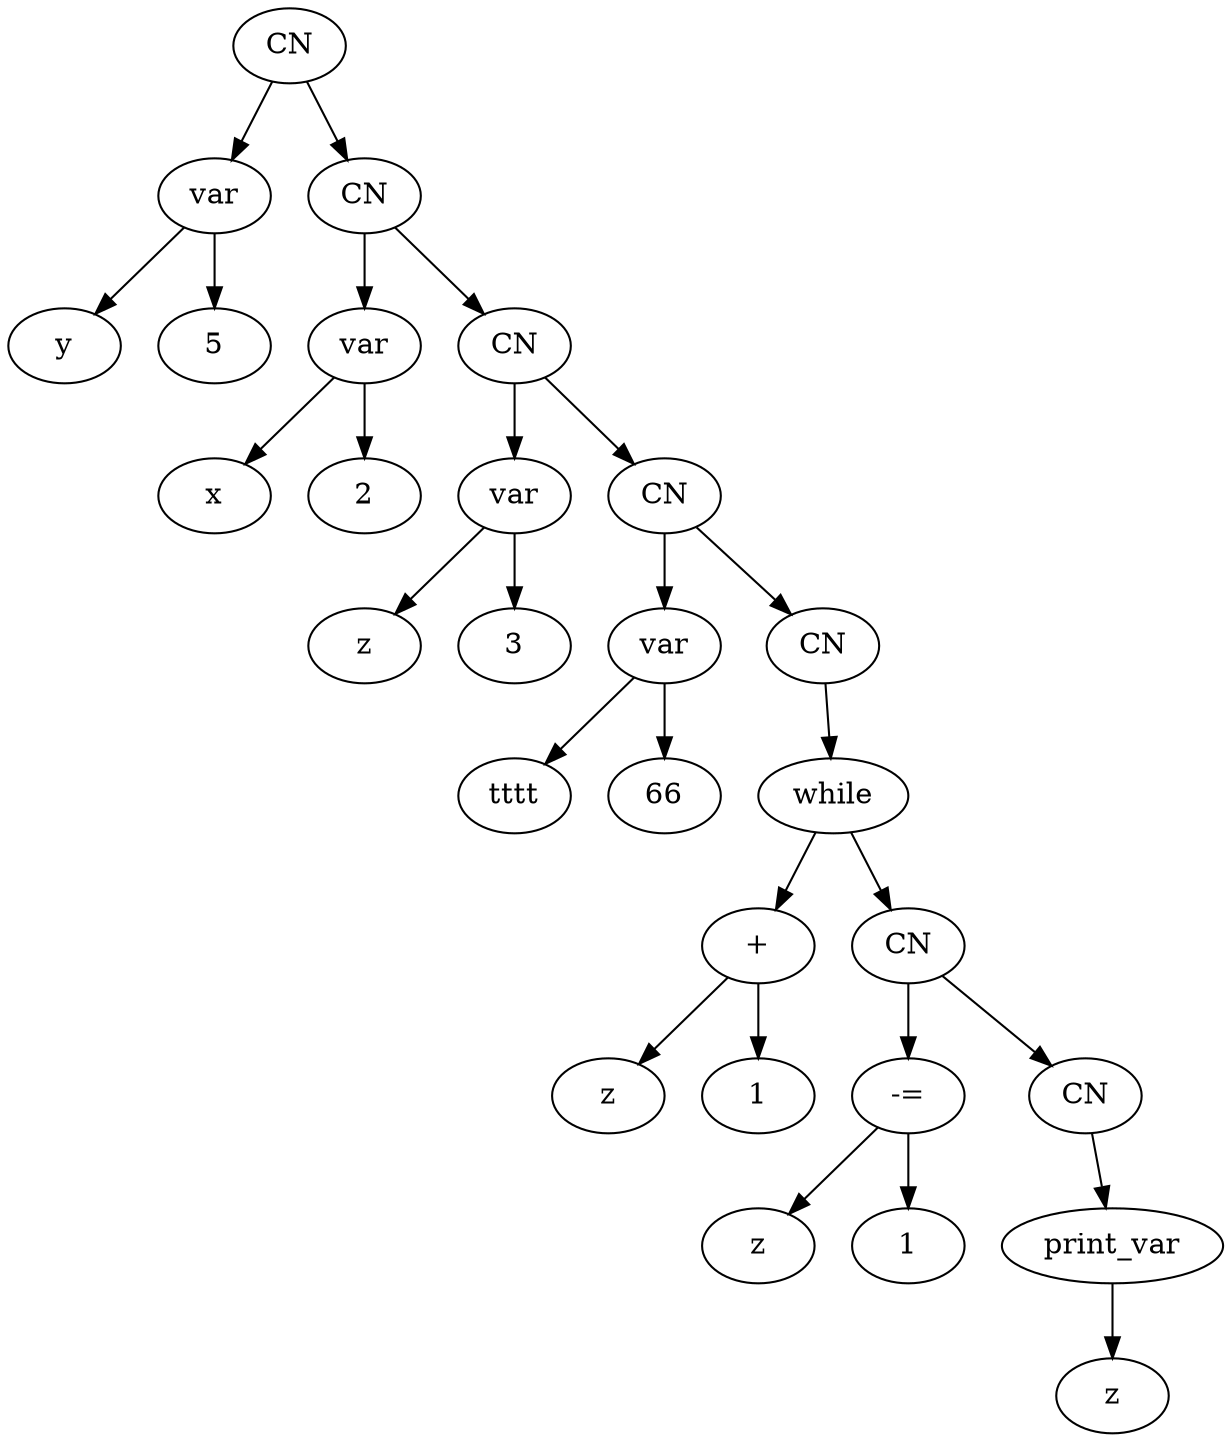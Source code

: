 digraph {
	node0x555984915d20[label="CN"]
	node0x5559849157b0[label="var"]
	node0x555984915d20 -> node0x5559849157b0
	node0x5559849157b0[label="var"]
	node0x555984915690[label="y"]
	node0x5559849157b0 -> node0x555984915690
	node0x5559849157b0[label="var"]
	node0x555984915780[label="5"]
	node0x5559849157b0 -> node0x555984915780
	node0x555984915d20[label="CN"]
	node0x555984915cf0[label="CN"]
	node0x555984915d20 -> node0x555984915cf0
	node0x555984915cf0[label="CN"]
	node0x555984915860[label="var"]
	node0x555984915cf0 -> node0x555984915860
	node0x555984915860[label="var"]
	node0x5559849157e0[label="x"]
	node0x555984915860 -> node0x5559849157e0
	node0x555984915860[label="var"]
	node0x555984915830[label="2"]
	node0x555984915860 -> node0x555984915830
	node0x555984915cf0[label="CN"]
	node0x555984915cc0[label="CN"]
	node0x555984915cf0 -> node0x555984915cc0
	node0x555984915cc0[label="CN"]
	node0x555984915910[label="var"]
	node0x555984915cc0 -> node0x555984915910
	node0x555984915910[label="var"]
	node0x555984915890[label="z"]
	node0x555984915910 -> node0x555984915890
	node0x555984915910[label="var"]
	node0x5559849158e0[label="3"]
	node0x555984915910 -> node0x5559849158e0
	node0x555984915cc0[label="CN"]
	node0x555984915c90[label="CN"]
	node0x555984915cc0 -> node0x555984915c90
	node0x555984915c90[label="CN"]
	node0x5559849159c0[label="var"]
	node0x555984915c90 -> node0x5559849159c0
	node0x5559849159c0[label="var"]
	node0x555984915940[label="tttt"]
	node0x5559849159c0 -> node0x555984915940
	node0x5559849159c0[label="var"]
	node0x555984915990[label="66"]
	node0x5559849159c0 -> node0x555984915990
	node0x555984915c90[label="CN"]
	node0x555984915c60[label="CN"]
	node0x555984915c90 -> node0x555984915c60
	node0x555984915c60[label="CN"]
	node0x555984915c30[label="while"]
	node0x555984915c60 -> node0x555984915c30
	node0x555984915c30[label="while"]
	node0x555984915a70[label="+"]
	node0x555984915c30 -> node0x555984915a70
	node0x555984915a70[label="+"]
	node0x5559849159f0[label="z"]
	node0x555984915a70 -> node0x5559849159f0
	node0x555984915a70[label="+"]
	node0x555984915a40[label="1"]
	node0x555984915a70 -> node0x555984915a40
	node0x555984915c30[label="while"]
	node0x555984915c00[label="CN"]
	node0x555984915c30 -> node0x555984915c00
	node0x555984915c00[label="CN"]
	node0x555984915b20[label="-="]
	node0x555984915c00 -> node0x555984915b20
	node0x555984915b20[label="-="]
	node0x555984915aa0[label="z"]
	node0x555984915b20 -> node0x555984915aa0
	node0x555984915b20[label="-="]
	node0x555984915af0[label="1"]
	node0x555984915b20 -> node0x555984915af0
	node0x555984915c00[label="CN"]
	node0x555984915bd0[label="CN"]
	node0x555984915c00 -> node0x555984915bd0
	node0x555984915bd0[label="CN"]
	node0x555984915ba0[label="print_var"]
	node0x555984915bd0 -> node0x555984915ba0
	node0x555984915ba0[label="print_var"]
	node0x555984915b50[label="z"]
	node0x555984915ba0 -> node0x555984915b50
}
